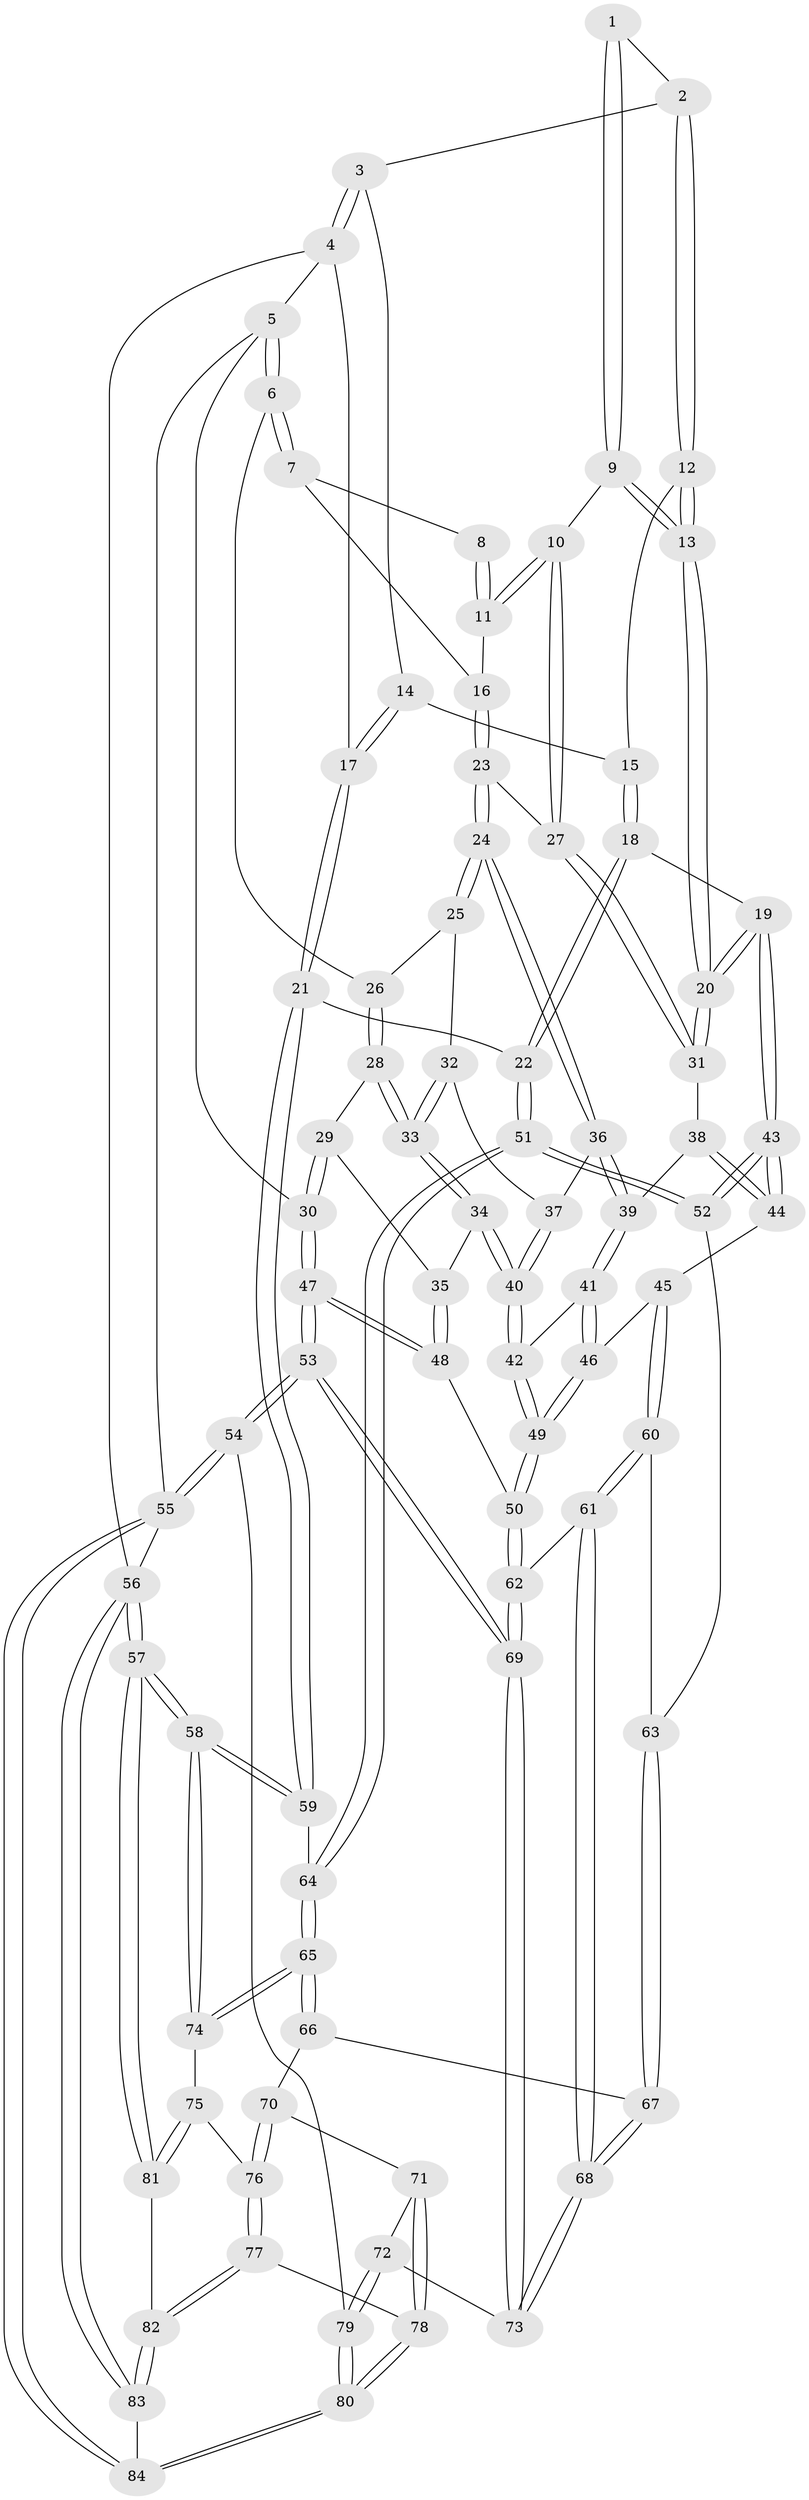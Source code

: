 // coarse degree distribution, {4: 0.4482758620689655, 3: 0.5172413793103449, 2: 0.034482758620689655}
// Generated by graph-tools (version 1.1) at 2025/38/03/04/25 23:38:22]
// undirected, 84 vertices, 207 edges
graph export_dot {
  node [color=gray90,style=filled];
  1 [pos="+0.6710364700514378+0"];
  2 [pos="+0.6983461156032006+0"];
  3 [pos="+0.814743995122854+0"];
  4 [pos="+1+0"];
  5 [pos="+0+0"];
  6 [pos="+0.04930515070184811+0"];
  7 [pos="+0.36439113159469594+0"];
  8 [pos="+0.640361849250702+0"];
  9 [pos="+0.6281571248822188+0.08241600584269097"];
  10 [pos="+0.5770151305715566+0.08978787936280481"];
  11 [pos="+0.5517472272020038+0.0715660813445341"];
  12 [pos="+0.7401431181715773+0"];
  13 [pos="+0.710540679474365+0.1202758417492362"];
  14 [pos="+0.8429981973572526+0.02680809976420926"];
  15 [pos="+0.8310916519773911+0.048961199583781596"];
  16 [pos="+0.4533777565155106+0.049534017859675775"];
  17 [pos="+1+0"];
  18 [pos="+0.8435769227646861+0.22688843614933998"];
  19 [pos="+0.8018120481943395+0.23074557194112666"];
  20 [pos="+0.7718676094774733+0.2141026012550803"];
  21 [pos="+1+0.25006581023001534"];
  22 [pos="+0.9669974601329023+0.24745004373357404"];
  23 [pos="+0.4140522533432071+0.12859048327866368"];
  24 [pos="+0.4001118099064737+0.14365823648804354"];
  25 [pos="+0.3089265290138758+0.10901588481049203"];
  26 [pos="+0.07855549322329787+0"];
  27 [pos="+0.555475279297062+0.1722041702735976"];
  28 [pos="+0.111456840896475+0.014614830418292677"];
  29 [pos="+0.05550082135668046+0.16237817457781642"];
  30 [pos="+0+0.2000134968592094"];
  31 [pos="+0.5699905647758621+0.24178755649358252"];
  32 [pos="+0.25631096945165915+0.1725630895734996"];
  33 [pos="+0.16672424666091634+0.16013199415429014"];
  34 [pos="+0.15236827819518853+0.22523252406613004"];
  35 [pos="+0.05216430084668527+0.280578422645354"];
  36 [pos="+0.3999954203936164+0.2251988348931602"];
  37 [pos="+0.26519035061708046+0.19572252457176087"];
  38 [pos="+0.5526726440309917+0.2606924537760965"];
  39 [pos="+0.40711821950273386+0.25827983025529055"];
  40 [pos="+0.2458300856235986+0.2997145049958921"];
  41 [pos="+0.40032546486867393+0.27017875304307537"];
  42 [pos="+0.2604599967622072+0.326907889644339"];
  43 [pos="+0.665490557463498+0.4692313292913918"];
  44 [pos="+0.5837783066121145+0.4320950313209759"];
  45 [pos="+0.4757164853089354+0.4496447781032705"];
  46 [pos="+0.43288660537606793+0.3860169160413016"];
  47 [pos="+0+0.43852212262966533"];
  48 [pos="+0+0.4199313714845302"];
  49 [pos="+0.22390962278743384+0.4242662697146802"];
  50 [pos="+0.20897188041214843+0.4497506821258732"];
  51 [pos="+0.7525781468544753+0.5724345133826892"];
  52 [pos="+0.6801389576849309+0.500311912199041"];
  53 [pos="+0+0.6625551291503629"];
  54 [pos="+0+0.8331849965490407"];
  55 [pos="+0+1"];
  56 [pos="+1+1"];
  57 [pos="+1+1"];
  58 [pos="+1+0.6776452178989933"];
  59 [pos="+1+0.3073591430674577"];
  60 [pos="+0.40415655102286985+0.5400313635474171"];
  61 [pos="+0.31724244937736273+0.6022226843968245"];
  62 [pos="+0.29603247448620224+0.578677683929793"];
  63 [pos="+0.555425990372505+0.5983897882541284"];
  64 [pos="+0.7804056645647213+0.6140659270229814"];
  65 [pos="+0.7870384491276378+0.6419853171762294"];
  66 [pos="+0.5521573394406766+0.6751989073919358"];
  67 [pos="+0.5424111000696284+0.6516945826454148"];
  68 [pos="+0.3182959039506876+0.6252458734651349"];
  69 [pos="+0+0.6609153654434373"];
  70 [pos="+0.5418842076657605+0.7273923693691363"];
  71 [pos="+0.48144440622378004+0.7735084055394081"];
  72 [pos="+0.3165583404455086+0.7353955771878173"];
  73 [pos="+0.3110417164685276+0.6808643240221552"];
  74 [pos="+0.7952959092221558+0.661564669829272"];
  75 [pos="+0.769513611478265+0.7688905175700766"];
  76 [pos="+0.7480260988896685+0.7928256989212263"];
  77 [pos="+0.6940544469961664+0.8999183001394246"];
  78 [pos="+0.5480020310687629+0.8781828849503787"];
  79 [pos="+0.2878852005322184+0.7971274751648221"];
  80 [pos="+0.3173890526143704+1"];
  81 [pos="+0.9389933850854703+0.878259848195093"];
  82 [pos="+0.713894335394555+1"];
  83 [pos="+0.7366292052957116+1"];
  84 [pos="+0.3044248846617475+1"];
  1 -- 2;
  1 -- 9;
  1 -- 9;
  2 -- 3;
  2 -- 12;
  2 -- 12;
  3 -- 4;
  3 -- 4;
  3 -- 14;
  4 -- 5;
  4 -- 17;
  4 -- 56;
  5 -- 6;
  5 -- 6;
  5 -- 30;
  5 -- 55;
  6 -- 7;
  6 -- 7;
  6 -- 26;
  7 -- 8;
  7 -- 16;
  8 -- 11;
  8 -- 11;
  9 -- 10;
  9 -- 13;
  9 -- 13;
  10 -- 11;
  10 -- 11;
  10 -- 27;
  10 -- 27;
  11 -- 16;
  12 -- 13;
  12 -- 13;
  12 -- 15;
  13 -- 20;
  13 -- 20;
  14 -- 15;
  14 -- 17;
  14 -- 17;
  15 -- 18;
  15 -- 18;
  16 -- 23;
  16 -- 23;
  17 -- 21;
  17 -- 21;
  18 -- 19;
  18 -- 22;
  18 -- 22;
  19 -- 20;
  19 -- 20;
  19 -- 43;
  19 -- 43;
  20 -- 31;
  20 -- 31;
  21 -- 22;
  21 -- 59;
  21 -- 59;
  22 -- 51;
  22 -- 51;
  23 -- 24;
  23 -- 24;
  23 -- 27;
  24 -- 25;
  24 -- 25;
  24 -- 36;
  24 -- 36;
  25 -- 26;
  25 -- 32;
  26 -- 28;
  26 -- 28;
  27 -- 31;
  27 -- 31;
  28 -- 29;
  28 -- 33;
  28 -- 33;
  29 -- 30;
  29 -- 30;
  29 -- 35;
  30 -- 47;
  30 -- 47;
  31 -- 38;
  32 -- 33;
  32 -- 33;
  32 -- 37;
  33 -- 34;
  33 -- 34;
  34 -- 35;
  34 -- 40;
  34 -- 40;
  35 -- 48;
  35 -- 48;
  36 -- 37;
  36 -- 39;
  36 -- 39;
  37 -- 40;
  37 -- 40;
  38 -- 39;
  38 -- 44;
  38 -- 44;
  39 -- 41;
  39 -- 41;
  40 -- 42;
  40 -- 42;
  41 -- 42;
  41 -- 46;
  41 -- 46;
  42 -- 49;
  42 -- 49;
  43 -- 44;
  43 -- 44;
  43 -- 52;
  43 -- 52;
  44 -- 45;
  45 -- 46;
  45 -- 60;
  45 -- 60;
  46 -- 49;
  46 -- 49;
  47 -- 48;
  47 -- 48;
  47 -- 53;
  47 -- 53;
  48 -- 50;
  49 -- 50;
  49 -- 50;
  50 -- 62;
  50 -- 62;
  51 -- 52;
  51 -- 52;
  51 -- 64;
  51 -- 64;
  52 -- 63;
  53 -- 54;
  53 -- 54;
  53 -- 69;
  53 -- 69;
  54 -- 55;
  54 -- 55;
  54 -- 79;
  55 -- 84;
  55 -- 84;
  55 -- 56;
  56 -- 57;
  56 -- 57;
  56 -- 83;
  56 -- 83;
  57 -- 58;
  57 -- 58;
  57 -- 81;
  57 -- 81;
  58 -- 59;
  58 -- 59;
  58 -- 74;
  58 -- 74;
  59 -- 64;
  60 -- 61;
  60 -- 61;
  60 -- 63;
  61 -- 62;
  61 -- 68;
  61 -- 68;
  62 -- 69;
  62 -- 69;
  63 -- 67;
  63 -- 67;
  64 -- 65;
  64 -- 65;
  65 -- 66;
  65 -- 66;
  65 -- 74;
  65 -- 74;
  66 -- 67;
  66 -- 70;
  67 -- 68;
  67 -- 68;
  68 -- 73;
  68 -- 73;
  69 -- 73;
  69 -- 73;
  70 -- 71;
  70 -- 76;
  70 -- 76;
  71 -- 72;
  71 -- 78;
  71 -- 78;
  72 -- 73;
  72 -- 79;
  72 -- 79;
  74 -- 75;
  75 -- 76;
  75 -- 81;
  75 -- 81;
  76 -- 77;
  76 -- 77;
  77 -- 78;
  77 -- 82;
  77 -- 82;
  78 -- 80;
  78 -- 80;
  79 -- 80;
  79 -- 80;
  80 -- 84;
  80 -- 84;
  81 -- 82;
  82 -- 83;
  82 -- 83;
  83 -- 84;
}
